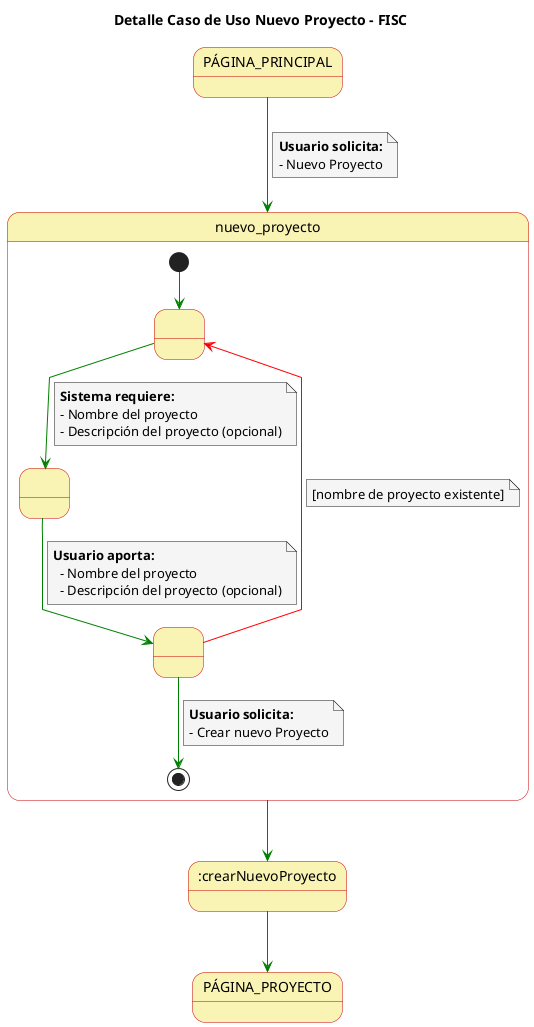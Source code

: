 @startuml

skinparam state {
  BackgroundColor #faf4b4
  BorderColor #c90000
}

skinparam note {
  BackgroundColor #f5f5f5
}

skinparam linetype polyline

title Detalle Caso de Uso Nuevo Proyecto - FISC


PÁGINA_PRINCIPAL-[#green]-> nuevo_proyecto
note on link
  **Usuario solicita:**
  - Nuevo Proyecto
end note

state nuevo_proyecto{
  state 1 as " "
  state 2 as " "
  state 3 as " "
  
  [*] -[#green]->1
  1 -[#green]-> 2
  note on link
      **Sistema requiere:**
      - Nombre del proyecto
      - Descripción del proyecto (opcional)
  end note
  2 -[#green]-> 3
  note on link
    **Usuario aporta:**
      - Nombre del proyecto
      - Descripción del proyecto (opcional)
  end note
  3 -[#red]-> 1
  note on link
    [nombre de proyecto existente]
  end note
  3 -[#green]-> [*]
   note on link
     **Usuario solicita:**
     - Crear nuevo Proyecto
   end note

}

nuevo_proyecto-[#green]-> :crearNuevoProyecto

:crearNuevoProyecto -[#green]-> PÁGINA_PROYECTO

@enduml